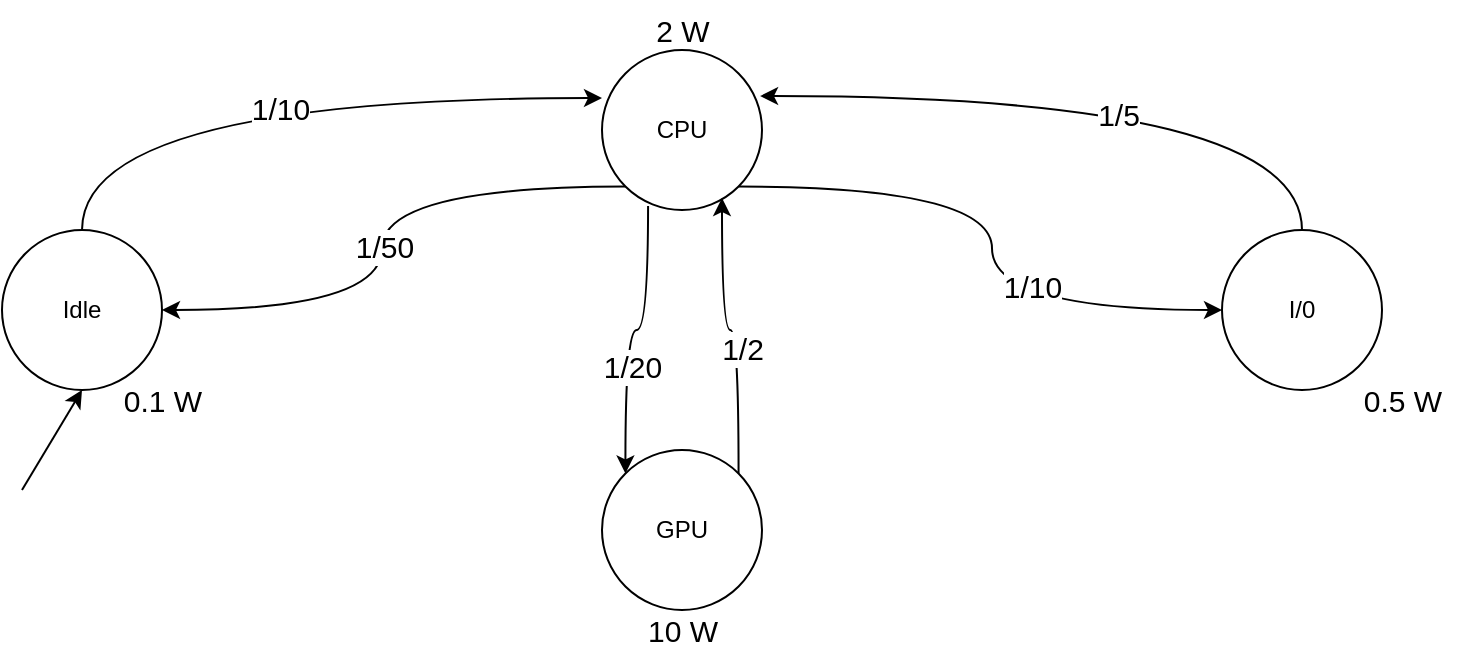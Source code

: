 <mxfile version="20.5.3" type="device"><diagram id="Xoa7au5XZ3Ou4lLNHBxO" name="Page-1"><mxGraphModel dx="1426" dy="914" grid="1" gridSize="10" guides="1" tooltips="1" connect="1" arrows="1" fold="1" page="1" pageScale="1" pageWidth="827" pageHeight="1169" math="0" shadow="0"><root><mxCell id="0"/><mxCell id="1" parent="0"/><mxCell id="j92CYW-WVPIzVBCMYcxZ-12" style="edgeStyle=orthogonalEdgeStyle;curved=1;rounded=0;orthogonalLoop=1;jettySize=auto;html=1;exitX=0.5;exitY=0;exitDx=0;exitDy=0;entryX=0;entryY=0.3;entryDx=0;entryDy=0;entryPerimeter=0;" edge="1" parent="1" source="j92CYW-WVPIzVBCMYcxZ-1" target="j92CYW-WVPIzVBCMYcxZ-2"><mxGeometry relative="1" as="geometry"/></mxCell><mxCell id="j92CYW-WVPIzVBCMYcxZ-24" value="&lt;font style=&quot;font-size: 15px;&quot;&gt;1/10&lt;/font&gt;" style="edgeLabel;html=1;align=center;verticalAlign=middle;resizable=0;points=[];" vertex="1" connectable="0" parent="j92CYW-WVPIzVBCMYcxZ-12"><mxGeometry x="0.012" y="-5" relative="1" as="geometry"><mxPoint as="offset"/></mxGeometry></mxCell><mxCell id="j92CYW-WVPIzVBCMYcxZ-1" value="Idle" style="ellipse;whiteSpace=wrap;html=1;aspect=fixed;" vertex="1" parent="1"><mxGeometry x="60" y="210" width="80" height="80" as="geometry"/></mxCell><mxCell id="j92CYW-WVPIzVBCMYcxZ-16" style="edgeStyle=orthogonalEdgeStyle;curved=1;rounded=0;orthogonalLoop=1;jettySize=auto;html=1;exitX=1;exitY=1;exitDx=0;exitDy=0;entryX=0;entryY=0.5;entryDx=0;entryDy=0;" edge="1" parent="1" source="j92CYW-WVPIzVBCMYcxZ-2" target="j92CYW-WVPIzVBCMYcxZ-4"><mxGeometry relative="1" as="geometry"/></mxCell><mxCell id="j92CYW-WVPIzVBCMYcxZ-26" value="1/10" style="edgeLabel;html=1;align=center;verticalAlign=middle;resizable=0;points=[];fontSize=15;" vertex="1" connectable="0" parent="j92CYW-WVPIzVBCMYcxZ-16"><mxGeometry x="0.374" y="12" relative="1" as="geometry"><mxPoint as="offset"/></mxGeometry></mxCell><mxCell id="j92CYW-WVPIzVBCMYcxZ-17" style="edgeStyle=orthogonalEdgeStyle;curved=1;rounded=0;orthogonalLoop=1;jettySize=auto;html=1;exitX=0;exitY=1;exitDx=0;exitDy=0;entryX=1;entryY=0.5;entryDx=0;entryDy=0;" edge="1" parent="1" source="j92CYW-WVPIzVBCMYcxZ-2" target="j92CYW-WVPIzVBCMYcxZ-1"><mxGeometry relative="1" as="geometry"/></mxCell><mxCell id="j92CYW-WVPIzVBCMYcxZ-25" value="1/50" style="edgeLabel;html=1;align=center;verticalAlign=middle;resizable=0;points=[];fontSize=15;" vertex="1" connectable="0" parent="j92CYW-WVPIzVBCMYcxZ-17"><mxGeometry x="0.032" y="1" relative="1" as="geometry"><mxPoint as="offset"/></mxGeometry></mxCell><mxCell id="j92CYW-WVPIzVBCMYcxZ-21" style="edgeStyle=orthogonalEdgeStyle;curved=1;rounded=0;orthogonalLoop=1;jettySize=auto;html=1;exitX=0.288;exitY=0.975;exitDx=0;exitDy=0;entryX=0;entryY=0;entryDx=0;entryDy=0;exitPerimeter=0;" edge="1" parent="1" source="j92CYW-WVPIzVBCMYcxZ-2" target="j92CYW-WVPIzVBCMYcxZ-3"><mxGeometry relative="1" as="geometry"/></mxCell><mxCell id="j92CYW-WVPIzVBCMYcxZ-28" value="1/20" style="edgeLabel;html=1;align=center;verticalAlign=middle;resizable=0;points=[];fontSize=15;" vertex="1" connectable="0" parent="j92CYW-WVPIzVBCMYcxZ-21"><mxGeometry x="0.259" y="3" relative="1" as="geometry"><mxPoint as="offset"/></mxGeometry></mxCell><mxCell id="j92CYW-WVPIzVBCMYcxZ-2" value="CPU" style="ellipse;whiteSpace=wrap;html=1;aspect=fixed;" vertex="1" parent="1"><mxGeometry x="360" y="120" width="80" height="80" as="geometry"/></mxCell><mxCell id="j92CYW-WVPIzVBCMYcxZ-22" style="edgeStyle=orthogonalEdgeStyle;curved=1;rounded=0;orthogonalLoop=1;jettySize=auto;html=1;exitX=1;exitY=0;exitDx=0;exitDy=0;entryX=0.75;entryY=0.925;entryDx=0;entryDy=0;entryPerimeter=0;" edge="1" parent="1" source="j92CYW-WVPIzVBCMYcxZ-3" target="j92CYW-WVPIzVBCMYcxZ-2"><mxGeometry relative="1" as="geometry"><mxPoint x="421" y="200" as="targetPoint"/></mxGeometry></mxCell><mxCell id="j92CYW-WVPIzVBCMYcxZ-29" value="1/2" style="edgeLabel;html=1;align=center;verticalAlign=middle;resizable=0;points=[];fontSize=15;" vertex="1" connectable="0" parent="j92CYW-WVPIzVBCMYcxZ-22"><mxGeometry x="-0.141" y="-1" relative="1" as="geometry"><mxPoint as="offset"/></mxGeometry></mxCell><mxCell id="j92CYW-WVPIzVBCMYcxZ-3" value="GPU" style="ellipse;whiteSpace=wrap;html=1;aspect=fixed;" vertex="1" parent="1"><mxGeometry x="360" y="320" width="80" height="80" as="geometry"/></mxCell><mxCell id="j92CYW-WVPIzVBCMYcxZ-15" style="edgeStyle=orthogonalEdgeStyle;curved=1;rounded=0;orthogonalLoop=1;jettySize=auto;html=1;exitX=0.5;exitY=0;exitDx=0;exitDy=0;entryX=0.988;entryY=0.288;entryDx=0;entryDy=0;entryPerimeter=0;" edge="1" parent="1" source="j92CYW-WVPIzVBCMYcxZ-4" target="j92CYW-WVPIzVBCMYcxZ-2"><mxGeometry relative="1" as="geometry"/></mxCell><mxCell id="j92CYW-WVPIzVBCMYcxZ-27" value="1/5" style="edgeLabel;html=1;align=center;verticalAlign=middle;resizable=0;points=[];fontSize=15;" vertex="1" connectable="0" parent="j92CYW-WVPIzVBCMYcxZ-15"><mxGeometry x="-0.059" y="9" relative="1" as="geometry"><mxPoint as="offset"/></mxGeometry></mxCell><mxCell id="j92CYW-WVPIzVBCMYcxZ-4" value="I/0" style="ellipse;whiteSpace=wrap;html=1;aspect=fixed;" vertex="1" parent="1"><mxGeometry x="670" y="210" width="80" height="80" as="geometry"/></mxCell><mxCell id="j92CYW-WVPIzVBCMYcxZ-23" value="" style="endArrow=classic;html=1;rounded=0;curved=1;entryX=0.5;entryY=1;entryDx=0;entryDy=0;" edge="1" parent="1" target="j92CYW-WVPIzVBCMYcxZ-1"><mxGeometry width="50" height="50" relative="1" as="geometry"><mxPoint x="70" y="340" as="sourcePoint"/><mxPoint x="440" y="440" as="targetPoint"/></mxGeometry></mxCell><mxCell id="j92CYW-WVPIzVBCMYcxZ-30" value="0.1 W" style="text;html=1;align=center;verticalAlign=middle;resizable=0;points=[];autosize=1;strokeColor=none;fillColor=none;fontSize=15;" vertex="1" parent="1"><mxGeometry x="110" y="280" width="60" height="30" as="geometry"/></mxCell><mxCell id="j92CYW-WVPIzVBCMYcxZ-31" value="2 W" style="text;html=1;align=center;verticalAlign=middle;resizable=0;points=[];autosize=1;strokeColor=none;fillColor=none;fontSize=15;" vertex="1" parent="1"><mxGeometry x="375" y="95" width="50" height="30" as="geometry"/></mxCell><mxCell id="j92CYW-WVPIzVBCMYcxZ-32" value="10 W" style="text;html=1;align=center;verticalAlign=middle;resizable=0;points=[];autosize=1;strokeColor=none;fillColor=none;fontSize=15;" vertex="1" parent="1"><mxGeometry x="370" y="395" width="60" height="30" as="geometry"/></mxCell><mxCell id="j92CYW-WVPIzVBCMYcxZ-33" value="0.5 W" style="text;html=1;align=center;verticalAlign=middle;resizable=0;points=[];autosize=1;strokeColor=none;fillColor=none;fontSize=15;" vertex="1" parent="1"><mxGeometry x="730" y="280" width="60" height="30" as="geometry"/></mxCell></root></mxGraphModel></diagram></mxfile>